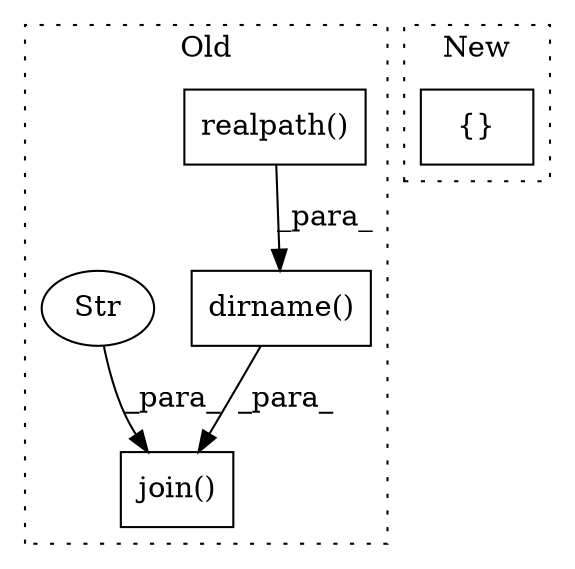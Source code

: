 digraph G {
subgraph cluster0 {
1 [label="realpath()" a="75" s="1558,1583" l="17,1" shape="box"];
3 [label="dirname()" a="75" s="1542,1584" l="16,1" shape="box"];
4 [label="join()" a="75" s="1605,1652" l="13,1" shape="box"];
5 [label="Str" a="66" s="1634" l="18" shape="ellipse"];
label = "Old";
style="dotted";
}
subgraph cluster1 {
2 [label="{}" a="95" s="3390,3504" l="18,15" shape="box"];
label = "New";
style="dotted";
}
1 -> 3 [label="_para_"];
3 -> 4 [label="_para_"];
5 -> 4 [label="_para_"];
}